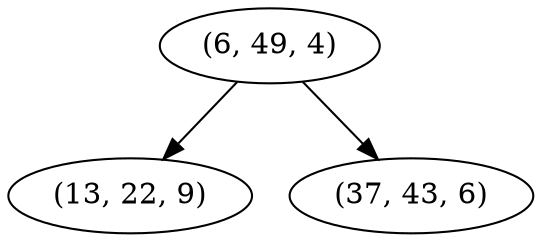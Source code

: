 digraph tree {
    "(6, 49, 4)";
    "(13, 22, 9)";
    "(37, 43, 6)";
    "(6, 49, 4)" -> "(13, 22, 9)";
    "(6, 49, 4)" -> "(37, 43, 6)";
}
